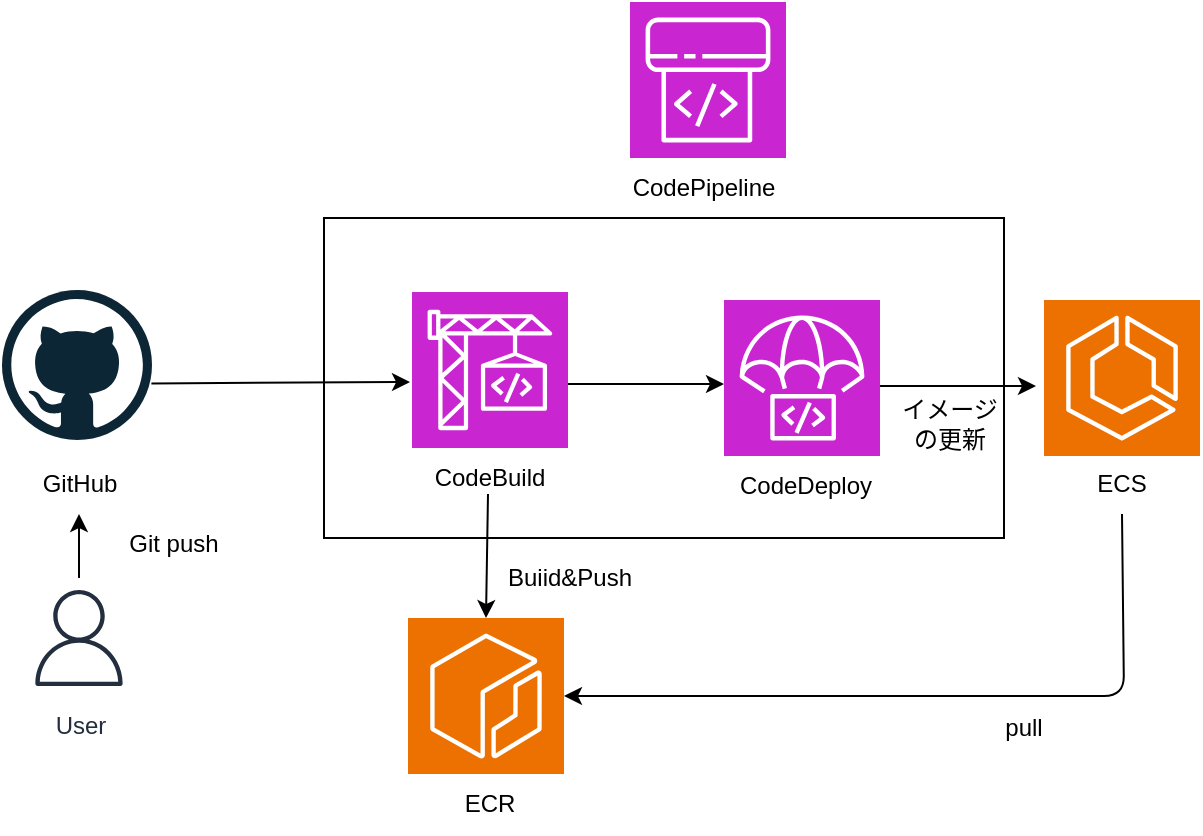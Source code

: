 <mxfile>
    <diagram id="7AKcBXJ9tHplsOyDN0wB" name="ページ1">
        <mxGraphModel dx="560" dy="475" grid="1" gridSize="10" guides="1" tooltips="1" connect="1" arrows="1" fold="1" page="1" pageScale="1" pageWidth="827" pageHeight="1169" background="#FFFFFF" math="0" shadow="0">
            <root>
                <mxCell id="0"/>
                <mxCell id="1" parent="0"/>
                <mxCell id="20" value="" style="rounded=0;whiteSpace=wrap;html=1;" parent="1" vertex="1">
                    <mxGeometry x="240" y="160" width="340" height="160" as="geometry"/>
                </mxCell>
                <mxCell id="22" value="" style="edgeStyle=none;html=1;" parent="1" source="2" target="9" edge="1">
                    <mxGeometry relative="1" as="geometry"/>
                </mxCell>
                <mxCell id="2" value="User" style="sketch=0;outlineConnect=0;fontColor=#232F3E;gradientColor=none;strokeColor=#232F3E;fillColor=#ffffff;dashed=0;verticalLabelPosition=bottom;verticalAlign=top;align=center;html=1;fontSize=12;fontStyle=0;aspect=fixed;shape=mxgraph.aws4.resourceIcon;resIcon=mxgraph.aws4.user;" parent="1" vertex="1">
                    <mxGeometry x="87.5" y="340" width="60" height="60" as="geometry"/>
                </mxCell>
                <mxCell id="3" value="" style="dashed=0;outlineConnect=0;html=1;align=center;labelPosition=center;verticalLabelPosition=bottom;verticalAlign=top;shape=mxgraph.weblogos.github" parent="1" vertex="1">
                    <mxGeometry x="79" y="196" width="75" height="75" as="geometry"/>
                </mxCell>
                <mxCell id="6" value="" style="sketch=0;points=[[0,0,0],[0.25,0,0],[0.5,0,0],[0.75,0,0],[1,0,0],[0,1,0],[0.25,1,0],[0.5,1,0],[0.75,1,0],[1,1,0],[0,0.25,0],[0,0.5,0],[0,0.75,0],[1,0.25,0],[1,0.5,0],[1,0.75,0]];outlineConnect=0;fontColor=#232F3E;fillColor=#C925D1;strokeColor=#ffffff;dashed=0;verticalLabelPosition=bottom;verticalAlign=top;align=center;html=1;fontSize=12;fontStyle=0;aspect=fixed;shape=mxgraph.aws4.resourceIcon;resIcon=mxgraph.aws4.codebuild;" parent="1" vertex="1">
                    <mxGeometry x="284" y="197" width="78" height="78" as="geometry"/>
                </mxCell>
                <mxCell id="7" value="" style="sketch=0;points=[[0,0,0],[0.25,0,0],[0.5,0,0],[0.75,0,0],[1,0,0],[0,1,0],[0.25,1,0],[0.5,1,0],[0.75,1,0],[1,1,0],[0,0.25,0],[0,0.5,0],[0,0.75,0],[1,0.25,0],[1,0.5,0],[1,0.75,0]];outlineConnect=0;fontColor=#232F3E;fillColor=#C925D1;strokeColor=#ffffff;dashed=0;verticalLabelPosition=bottom;verticalAlign=top;align=center;html=1;fontSize=12;fontStyle=0;aspect=fixed;shape=mxgraph.aws4.resourceIcon;resIcon=mxgraph.aws4.codedeploy;" parent="1" vertex="1">
                    <mxGeometry x="440" y="201" width="78" height="78" as="geometry"/>
                </mxCell>
                <mxCell id="8" value="" style="sketch=0;points=[[0,0,0],[0.25,0,0],[0.5,0,0],[0.75,0,0],[1,0,0],[0,1,0],[0.25,1,0],[0.5,1,0],[0.75,1,0],[1,1,0],[0,0.25,0],[0,0.5,0],[0,0.75,0],[1,0.25,0],[1,0.5,0],[1,0.75,0]];outlineConnect=0;fontColor=#232F3E;fillColor=#ED7100;strokeColor=#ffffff;dashed=0;verticalLabelPosition=bottom;verticalAlign=top;align=center;html=1;fontSize=12;fontStyle=0;aspect=fixed;shape=mxgraph.aws4.resourceIcon;resIcon=mxgraph.aws4.ecr;" parent="1" vertex="1">
                    <mxGeometry x="282" y="360" width="78" height="78" as="geometry"/>
                </mxCell>
                <mxCell id="9" value="GitHub" style="text;html=1;align=center;verticalAlign=middle;whiteSpace=wrap;rounded=0;" parent="1" vertex="1">
                    <mxGeometry x="87.5" y="278" width="60" height="30" as="geometry"/>
                </mxCell>
                <mxCell id="11" value="CodeBuild" style="text;html=1;align=center;verticalAlign=middle;whiteSpace=wrap;rounded=0;" parent="1" vertex="1">
                    <mxGeometry x="293" y="275" width="60" height="30" as="geometry"/>
                </mxCell>
                <mxCell id="12" value="CodeDeploy" style="text;html=1;align=center;verticalAlign=middle;whiteSpace=wrap;rounded=0;" parent="1" vertex="1">
                    <mxGeometry x="451" y="279" width="60" height="30" as="geometry"/>
                </mxCell>
                <mxCell id="13" value="ECR" style="text;html=1;align=center;verticalAlign=middle;whiteSpace=wrap;rounded=0;" parent="1" vertex="1">
                    <mxGeometry x="293" y="438" width="60" height="30" as="geometry"/>
                </mxCell>
                <mxCell id="15" value="" style="sketch=0;points=[[0,0,0],[0.25,0,0],[0.5,0,0],[0.75,0,0],[1,0,0],[0,1,0],[0.25,1,0],[0.5,1,0],[0.75,1,0],[1,1,0],[0,0.25,0],[0,0.5,0],[0,0.75,0],[1,0.25,0],[1,0.5,0],[1,0.75,0]];outlineConnect=0;fontColor=#232F3E;fillColor=#ED7100;strokeColor=#ffffff;dashed=0;verticalLabelPosition=bottom;verticalAlign=top;align=center;html=1;fontSize=12;fontStyle=0;aspect=fixed;shape=mxgraph.aws4.resourceIcon;resIcon=mxgraph.aws4.ecs;" parent="1" vertex="1">
                    <mxGeometry x="600" y="201" width="78" height="78" as="geometry"/>
                </mxCell>
                <mxCell id="16" value="ECS" style="text;html=1;align=center;verticalAlign=middle;whiteSpace=wrap;rounded=0;" parent="1" vertex="1">
                    <mxGeometry x="609" y="278" width="60" height="30" as="geometry"/>
                </mxCell>
                <mxCell id="17" value="CodePipeline" style="text;html=1;align=center;verticalAlign=middle;whiteSpace=wrap;rounded=0;" parent="1" vertex="1">
                    <mxGeometry x="400" y="130" width="60" height="30" as="geometry"/>
                </mxCell>
                <mxCell id="18" value="" style="sketch=0;points=[[0,0,0],[0.25,0,0],[0.5,0,0],[0.75,0,0],[1,0,0],[0,1,0],[0.25,1,0],[0.5,1,0],[0.75,1,0],[1,1,0],[0,0.25,0],[0,0.5,0],[0,0.75,0],[1,0.25,0],[1,0.5,0],[1,0.75,0]];outlineConnect=0;fontColor=#232F3E;fillColor=#C925D1;strokeColor=#ffffff;dashed=0;verticalLabelPosition=bottom;verticalAlign=top;align=center;html=1;fontSize=12;fontStyle=0;aspect=fixed;shape=mxgraph.aws4.resourceIcon;resIcon=mxgraph.aws4.codepipeline;" parent="1" vertex="1">
                    <mxGeometry x="393" y="52" width="78" height="78" as="geometry"/>
                </mxCell>
                <mxCell id="23" value="Git push" style="text;html=1;align=center;verticalAlign=middle;whiteSpace=wrap;rounded=0;" parent="1" vertex="1">
                    <mxGeometry x="130" y="308" width="70" height="30" as="geometry"/>
                </mxCell>
                <mxCell id="24" value="" style="endArrow=classic;html=1;entryX=0;entryY=0.5;entryDx=0;entryDy=0;entryPerimeter=0;exitX=0.996;exitY=0.623;exitDx=0;exitDy=0;exitPerimeter=0;" parent="1" source="3" edge="1">
                    <mxGeometry width="50" height="50" relative="1" as="geometry">
                        <mxPoint x="154" y="246" as="sourcePoint"/>
                        <mxPoint x="283.0" y="242.0" as="targetPoint"/>
                    </mxGeometry>
                </mxCell>
                <mxCell id="25" value="" style="endArrow=classic;html=1;" parent="1" edge="1">
                    <mxGeometry width="50" height="50" relative="1" as="geometry">
                        <mxPoint x="362" y="243" as="sourcePoint"/>
                        <mxPoint x="440" y="243" as="targetPoint"/>
                    </mxGeometry>
                </mxCell>
                <mxCell id="26" value="" style="endArrow=classic;html=1;" parent="1" edge="1">
                    <mxGeometry width="50" height="50" relative="1" as="geometry">
                        <mxPoint x="518" y="244" as="sourcePoint"/>
                        <mxPoint x="596" y="244" as="targetPoint"/>
                    </mxGeometry>
                </mxCell>
                <mxCell id="27" value="" style="endArrow=classic;html=1;entryX=0.5;entryY=0;entryDx=0;entryDy=0;entryPerimeter=0;" parent="1" target="8" edge="1">
                    <mxGeometry width="50" height="50" relative="1" as="geometry">
                        <mxPoint x="322" y="298" as="sourcePoint"/>
                        <mxPoint x="400" y="298" as="targetPoint"/>
                    </mxGeometry>
                </mxCell>
                <mxCell id="28" value="Buiid&amp;amp;Push" style="text;html=1;align=center;verticalAlign=middle;whiteSpace=wrap;rounded=0;" parent="1" vertex="1">
                    <mxGeometry x="333" y="325" width="60" height="30" as="geometry"/>
                </mxCell>
                <mxCell id="29" value="pull" style="text;html=1;align=center;verticalAlign=middle;whiteSpace=wrap;rounded=0;" parent="1" vertex="1">
                    <mxGeometry x="560" y="400" width="60" height="30" as="geometry"/>
                </mxCell>
                <mxCell id="31" value="" style="endArrow=classic;html=1;exitX=0.5;exitY=1;exitDx=0;exitDy=0;entryX=1;entryY=0.5;entryDx=0;entryDy=0;entryPerimeter=0;" parent="1" source="16" target="8" edge="1">
                    <mxGeometry width="50" height="50" relative="1" as="geometry">
                        <mxPoint x="669" y="347" as="sourcePoint"/>
                        <mxPoint x="639" y="420" as="targetPoint"/>
                        <Array as="points">
                            <mxPoint x="640" y="399"/>
                        </Array>
                    </mxGeometry>
                </mxCell>
                <mxCell id="32" value="イメージの更新" style="text;html=1;align=center;verticalAlign=middle;whiteSpace=wrap;rounded=0;" parent="1" vertex="1">
                    <mxGeometry x="523" y="248" width="60" height="30" as="geometry"/>
                </mxCell>
            </root>
        </mxGraphModel>
    </diagram>
</mxfile>